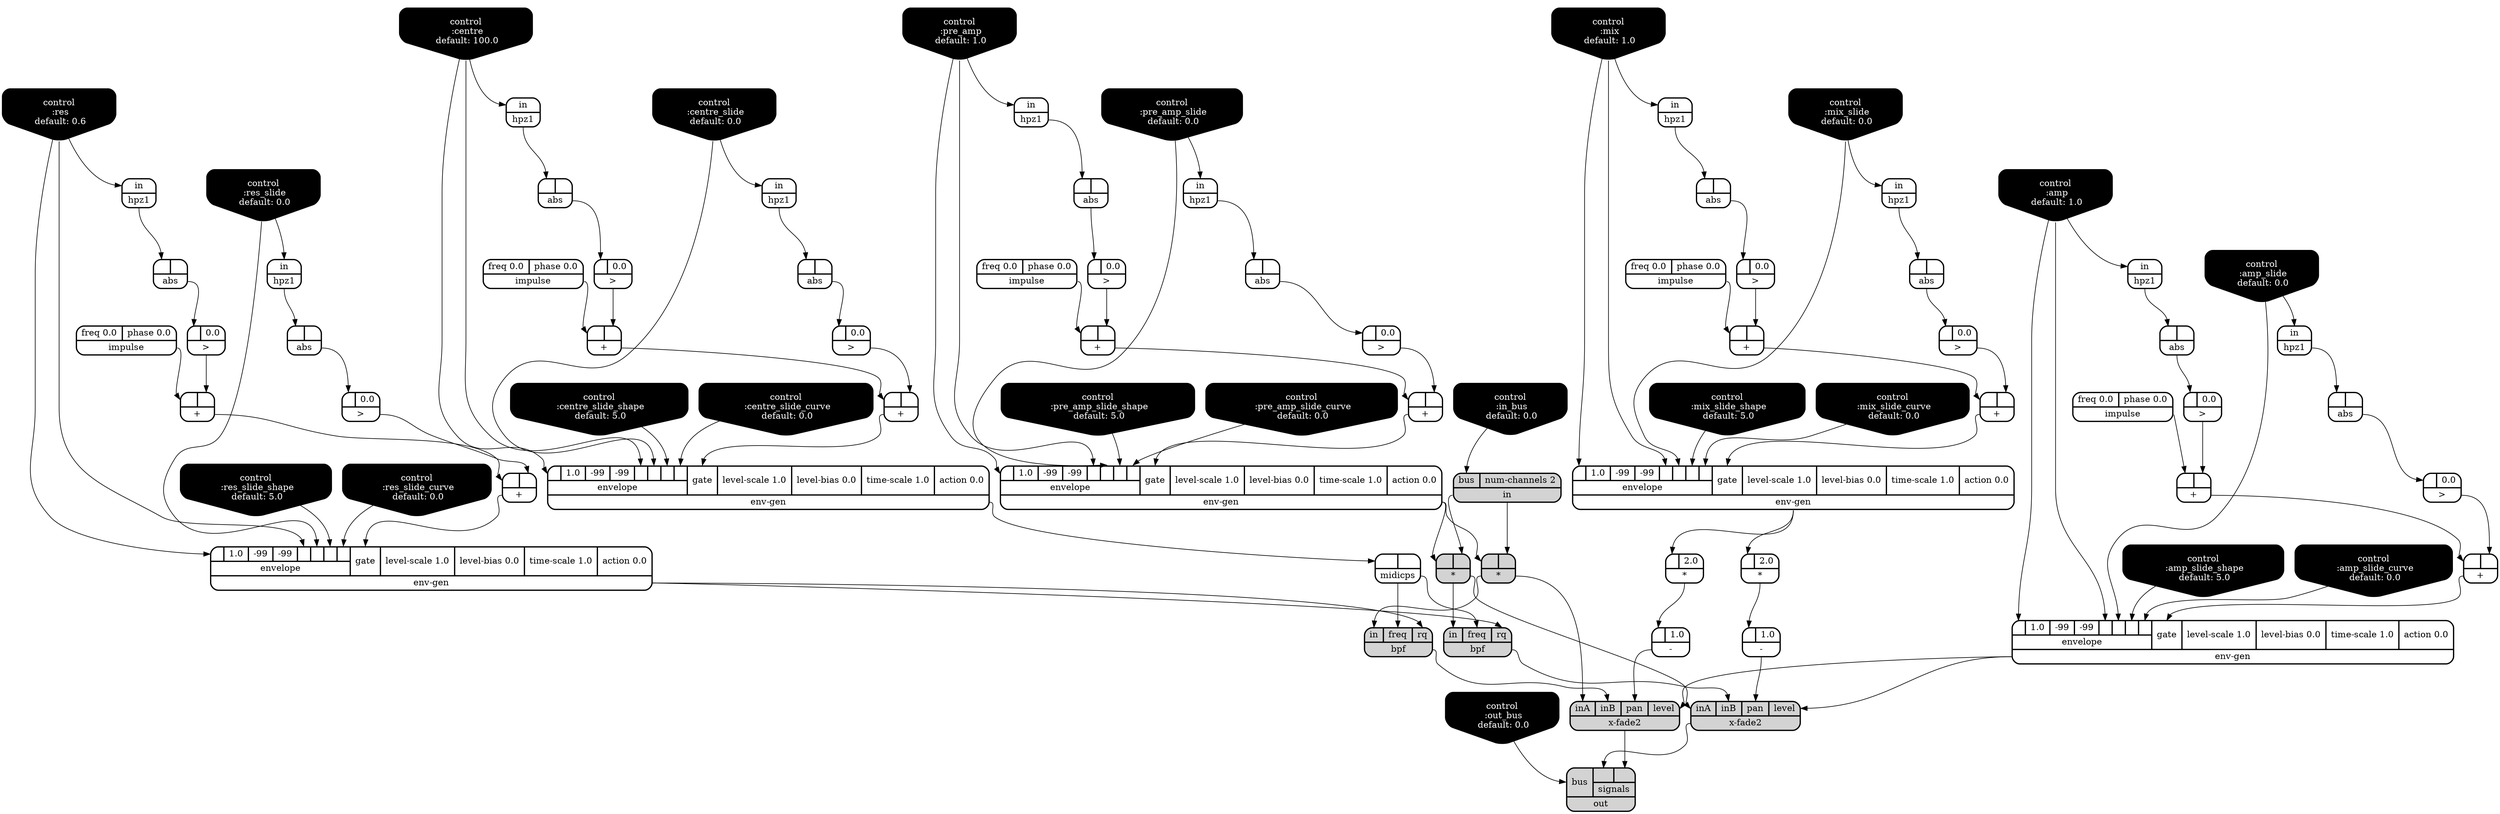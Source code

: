 digraph synthdef {
58 [label = "{{ <a> |<b> } |<__UG_NAME__>* }" style="filled, bold, rounded"  shape=record rankdir=LR];
66 [label = "{{ <a> |<b> 2.0} |<__UG_NAME__>* }" style="bold, rounded" shape=record rankdir=LR];
67 [label = "{{ <a> |<b> } |<__UG_NAME__>* }" style="filled, bold, rounded"  shape=record rankdir=LR];
80 [label = "{{ <a> |<b> 2.0} |<__UG_NAME__>* }" style="bold, rounded" shape=record rankdir=LR];
28 [label = "{{ <a> |<b> } |<__UG_NAME__>+ }" style="bold, rounded" shape=record rankdir=LR];
32 [label = "{{ <a> |<b> } |<__UG_NAME__>+ }" style="bold, rounded" shape=record rankdir=LR];
40 [label = "{{ <a> |<b> } |<__UG_NAME__>+ }" style="bold, rounded" shape=record rankdir=LR];
44 [label = "{{ <a> |<b> } |<__UG_NAME__>+ }" style="bold, rounded" shape=record rankdir=LR];
51 [label = "{{ <a> |<b> } |<__UG_NAME__>+ }" style="bold, rounded" shape=record rankdir=LR];
55 [label = "{{ <a> |<b> } |<__UG_NAME__>+ }" style="bold, rounded" shape=record rankdir=LR];
60 [label = "{{ <a> |<b> } |<__UG_NAME__>+ }" style="bold, rounded" shape=record rankdir=LR];
64 [label = "{{ <a> |<b> } |<__UG_NAME__>+ }" style="bold, rounded" shape=record rankdir=LR];
71 [label = "{{ <a> |<b> } |<__UG_NAME__>+ }" style="bold, rounded" shape=record rankdir=LR];
73 [label = "{{ <a> |<b> } |<__UG_NAME__>+ }" style="bold, rounded" shape=record rankdir=LR];
77 [label = "{{ <a> |<b> 1.0} |<__UG_NAME__>- }" style="bold, rounded" shape=record rankdir=LR];
81 [label = "{{ <a> |<b> 1.0} |<__UG_NAME__>- }" style="bold, rounded" shape=record rankdir=LR];
27 [label = "{{ <a> |<b> 0.0} |<__UG_NAME__>\> }" style="bold, rounded" shape=record rankdir=LR];
31 [label = "{{ <a> |<b> 0.0} |<__UG_NAME__>\> }" style="bold, rounded" shape=record rankdir=LR];
35 [label = "{{ <a> |<b> 0.0} |<__UG_NAME__>\> }" style="bold, rounded" shape=record rankdir=LR];
39 [label = "{{ <a> |<b> 0.0} |<__UG_NAME__>\> }" style="bold, rounded" shape=record rankdir=LR];
43 [label = "{{ <a> |<b> 0.0} |<__UG_NAME__>\> }" style="bold, rounded" shape=record rankdir=LR];
50 [label = "{{ <a> |<b> 0.0} |<__UG_NAME__>\> }" style="bold, rounded" shape=record rankdir=LR];
54 [label = "{{ <a> |<b> 0.0} |<__UG_NAME__>\> }" style="bold, rounded" shape=record rankdir=LR];
63 [label = "{{ <a> |<b> 0.0} |<__UG_NAME__>\> }" style="bold, rounded" shape=record rankdir=LR];
70 [label = "{{ <a> |<b> 0.0} |<__UG_NAME__>\> }" style="bold, rounded" shape=record rankdir=LR];
72 [label = "{{ <a> |<b> 0.0} |<__UG_NAME__>\> }" style="bold, rounded" shape=record rankdir=LR];
23 [label = "{{ <a> |<b> } |<__UG_NAME__>abs }" style="bold, rounded" shape=record rankdir=LR];
26 [label = "{{ <a> |<b> } |<__UG_NAME__>abs }" style="bold, rounded" shape=record rankdir=LR];
30 [label = "{{ <a> |<b> } |<__UG_NAME__>abs }" style="bold, rounded" shape=record rankdir=LR];
34 [label = "{{ <a> |<b> } |<__UG_NAME__>abs }" style="bold, rounded" shape=record rankdir=LR];
38 [label = "{{ <a> |<b> } |<__UG_NAME__>abs }" style="bold, rounded" shape=record rankdir=LR];
42 [label = "{{ <a> |<b> } |<__UG_NAME__>abs }" style="bold, rounded" shape=record rankdir=LR];
49 [label = "{{ <a> |<b> } |<__UG_NAME__>abs }" style="bold, rounded" shape=record rankdir=LR];
53 [label = "{{ <a> |<b> } |<__UG_NAME__>abs }" style="bold, rounded" shape=record rankdir=LR];
62 [label = "{{ <a> |<b> } |<__UG_NAME__>abs }" style="bold, rounded" shape=record rankdir=LR];
69 [label = "{{ <a> |<b> } |<__UG_NAME__>abs }" style="bold, rounded" shape=record rankdir=LR];
76 [label = "{{ <in> in|<freq> freq|<rq> rq} |<__UG_NAME__>bpf }" style="filled, bold, rounded"  shape=record rankdir=LR];
82 [label = "{{ <in> in|<freq> freq|<rq> rq} |<__UG_NAME__>bpf }" style="filled, bold, rounded"  shape=record rankdir=LR];
0 [label = "control
 :amp
 default: 1.0" shape=invhouse style="rounded, filled, bold" fillcolor=black fontcolor=white ]; 
1 [label = "control
 :amp_slide
 default: 0.0" shape=invhouse style="rounded, filled, bold" fillcolor=black fontcolor=white ]; 
2 [label = "control
 :amp_slide_shape
 default: 5.0" shape=invhouse style="rounded, filled, bold" fillcolor=black fontcolor=white ]; 
3 [label = "control
 :amp_slide_curve
 default: 0.0" shape=invhouse style="rounded, filled, bold" fillcolor=black fontcolor=white ]; 
4 [label = "control
 :mix
 default: 1.0" shape=invhouse style="rounded, filled, bold" fillcolor=black fontcolor=white ]; 
5 [label = "control
 :mix_slide
 default: 0.0" shape=invhouse style="rounded, filled, bold" fillcolor=black fontcolor=white ]; 
6 [label = "control
 :mix_slide_shape
 default: 5.0" shape=invhouse style="rounded, filled, bold" fillcolor=black fontcolor=white ]; 
7 [label = "control
 :mix_slide_curve
 default: 0.0" shape=invhouse style="rounded, filled, bold" fillcolor=black fontcolor=white ]; 
8 [label = "control
 :pre_amp
 default: 1.0" shape=invhouse style="rounded, filled, bold" fillcolor=black fontcolor=white ]; 
9 [label = "control
 :pre_amp_slide
 default: 0.0" shape=invhouse style="rounded, filled, bold" fillcolor=black fontcolor=white ]; 
10 [label = "control
 :pre_amp_slide_shape
 default: 5.0" shape=invhouse style="rounded, filled, bold" fillcolor=black fontcolor=white ]; 
11 [label = "control
 :pre_amp_slide_curve
 default: 0.0" shape=invhouse style="rounded, filled, bold" fillcolor=black fontcolor=white ]; 
12 [label = "control
 :centre
 default: 100.0" shape=invhouse style="rounded, filled, bold" fillcolor=black fontcolor=white ]; 
13 [label = "control
 :centre_slide
 default: 0.0" shape=invhouse style="rounded, filled, bold" fillcolor=black fontcolor=white ]; 
14 [label = "control
 :centre_slide_shape
 default: 5.0" shape=invhouse style="rounded, filled, bold" fillcolor=black fontcolor=white ]; 
15 [label = "control
 :centre_slide_curve
 default: 0.0" shape=invhouse style="rounded, filled, bold" fillcolor=black fontcolor=white ]; 
16 [label = "control
 :res
 default: 0.6" shape=invhouse style="rounded, filled, bold" fillcolor=black fontcolor=white ]; 
17 [label = "control
 :res_slide
 default: 0.0" shape=invhouse style="rounded, filled, bold" fillcolor=black fontcolor=white ]; 
18 [label = "control
 :res_slide_shape
 default: 5.0" shape=invhouse style="rounded, filled, bold" fillcolor=black fontcolor=white ]; 
19 [label = "control
 :res_slide_curve
 default: 0.0" shape=invhouse style="rounded, filled, bold" fillcolor=black fontcolor=white ]; 
20 [label = "control
 :in_bus
 default: 0.0" shape=invhouse style="rounded, filled, bold" fillcolor=black fontcolor=white ]; 
21 [label = "control
 :out_bus
 default: 0.0" shape=invhouse style="rounded, filled, bold" fillcolor=black fontcolor=white ]; 
45 [label = "{{ {{<envelope___control___0>|1.0|-99|-99|<envelope___control___4>|<envelope___control___5>|<envelope___control___6>|<envelope___control___7>}|envelope}|<gate> gate|<level____scale> level-scale 1.0|<level____bias> level-bias 0.0|<time____scale> time-scale 1.0|<action> action 0.0} |<__UG_NAME__>env-gen }" style="bold, rounded" shape=record rankdir=LR];
56 [label = "{{ {{<envelope___control___0>|1.0|-99|-99|<envelope___control___4>|<envelope___control___5>|<envelope___control___6>|<envelope___control___7>}|envelope}|<gate> gate|<level____scale> level-scale 1.0|<level____bias> level-bias 0.0|<time____scale> time-scale 1.0|<action> action 0.0} |<__UG_NAME__>env-gen }" style="bold, rounded" shape=record rankdir=LR];
65 [label = "{{ {{<envelope___control___0>|1.0|-99|-99|<envelope___control___4>|<envelope___control___5>|<envelope___control___6>|<envelope___control___7>}|envelope}|<gate> gate|<level____scale> level-scale 1.0|<level____bias> level-bias 0.0|<time____scale> time-scale 1.0|<action> action 0.0} |<__UG_NAME__>env-gen }" style="bold, rounded" shape=record rankdir=LR];
74 [label = "{{ {{<envelope___control___0>|1.0|-99|-99|<envelope___control___4>|<envelope___control___5>|<envelope___control___6>|<envelope___control___7>}|envelope}|<gate> gate|<level____scale> level-scale 1.0|<level____bias> level-bias 0.0|<time____scale> time-scale 1.0|<action> action 0.0} |<__UG_NAME__>env-gen }" style="bold, rounded" shape=record rankdir=LR];
78 [label = "{{ {{<envelope___control___0>|1.0|-99|-99|<envelope___control___4>|<envelope___control___5>|<envelope___control___6>|<envelope___control___7>}|envelope}|<gate> gate|<level____scale> level-scale 1.0|<level____bias> level-bias 0.0|<time____scale> time-scale 1.0|<action> action 0.0} |<__UG_NAME__>env-gen }" style="bold, rounded" shape=record rankdir=LR];
22 [label = "{{ <in> in} |<__UG_NAME__>hpz1 }" style="bold, rounded" shape=record rankdir=LR];
25 [label = "{{ <in> in} |<__UG_NAME__>hpz1 }" style="bold, rounded" shape=record rankdir=LR];
29 [label = "{{ <in> in} |<__UG_NAME__>hpz1 }" style="bold, rounded" shape=record rankdir=LR];
33 [label = "{{ <in> in} |<__UG_NAME__>hpz1 }" style="bold, rounded" shape=record rankdir=LR];
37 [label = "{{ <in> in} |<__UG_NAME__>hpz1 }" style="bold, rounded" shape=record rankdir=LR];
41 [label = "{{ <in> in} |<__UG_NAME__>hpz1 }" style="bold, rounded" shape=record rankdir=LR];
46 [label = "{{ <in> in} |<__UG_NAME__>hpz1 }" style="bold, rounded" shape=record rankdir=LR];
48 [label = "{{ <in> in} |<__UG_NAME__>hpz1 }" style="bold, rounded" shape=record rankdir=LR];
52 [label = "{{ <in> in} |<__UG_NAME__>hpz1 }" style="bold, rounded" shape=record rankdir=LR];
61 [label = "{{ <in> in} |<__UG_NAME__>hpz1 }" style="bold, rounded" shape=record rankdir=LR];
24 [label = "{{ <freq> freq 0.0|<phase> phase 0.0} |<__UG_NAME__>impulse }" style="bold, rounded" shape=record rankdir=LR];
36 [label = "{{ <freq> freq 0.0|<phase> phase 0.0} |<__UG_NAME__>impulse }" style="bold, rounded" shape=record rankdir=LR];
47 [label = "{{ <freq> freq 0.0|<phase> phase 0.0} |<__UG_NAME__>impulse }" style="bold, rounded" shape=record rankdir=LR];
59 [label = "{{ <freq> freq 0.0|<phase> phase 0.0} |<__UG_NAME__>impulse }" style="bold, rounded" shape=record rankdir=LR];
68 [label = "{{ <freq> freq 0.0|<phase> phase 0.0} |<__UG_NAME__>impulse }" style="bold, rounded" shape=record rankdir=LR];
57 [label = "{{ <bus> bus|<num____channels> num-channels 2} |<__UG_NAME__>in }" style="filled, bold, rounded"  shape=record rankdir=LR];
75 [label = "{{ <a> |<b> } |<__UG_NAME__>midicps }" style="bold, rounded" shape=record rankdir=LR];
84 [label = "{{ <bus> bus|{{<signals___x____fade2___0>|<signals___x____fade2___1>}|signals}} |<__UG_NAME__>out }" style="filled, bold, rounded"  shape=record rankdir=LR];
79 [label = "{{ <ina> inA|<inb> inB|<pan> pan|<level> level} |<__UG_NAME__>x-fade2 }" style="filled, bold, rounded"  shape=record rankdir=LR];
83 [label = "{{ <ina> inA|<inb> inB|<pan> pan|<level> level} |<__UG_NAME__>x-fade2 }" style="filled, bold, rounded"  shape=record rankdir=LR];

57:__UG_NAME__ -> 58:b ;
56:__UG_NAME__ -> 58:a ;
65:__UG_NAME__ -> 66:a ;
57:__UG_NAME__ -> 67:b ;
56:__UG_NAME__ -> 67:a ;
65:__UG_NAME__ -> 80:a ;
27:__UG_NAME__ -> 28:b ;
24:__UG_NAME__ -> 28:a ;
31:__UG_NAME__ -> 32:b ;
28:__UG_NAME__ -> 32:a ;
39:__UG_NAME__ -> 40:b ;
36:__UG_NAME__ -> 40:a ;
43:__UG_NAME__ -> 44:b ;
40:__UG_NAME__ -> 44:a ;
50:__UG_NAME__ -> 51:b ;
47:__UG_NAME__ -> 51:a ;
54:__UG_NAME__ -> 55:b ;
51:__UG_NAME__ -> 55:a ;
35:__UG_NAME__ -> 60:b ;
59:__UG_NAME__ -> 60:a ;
63:__UG_NAME__ -> 64:b ;
60:__UG_NAME__ -> 64:a ;
70:__UG_NAME__ -> 71:b ;
68:__UG_NAME__ -> 71:a ;
72:__UG_NAME__ -> 73:b ;
71:__UG_NAME__ -> 73:a ;
66:__UG_NAME__ -> 77:a ;
80:__UG_NAME__ -> 81:a ;
26:__UG_NAME__ -> 27:a ;
30:__UG_NAME__ -> 31:a ;
34:__UG_NAME__ -> 35:a ;
38:__UG_NAME__ -> 39:a ;
42:__UG_NAME__ -> 43:a ;
49:__UG_NAME__ -> 50:a ;
53:__UG_NAME__ -> 54:a ;
62:__UG_NAME__ -> 63:a ;
69:__UG_NAME__ -> 70:a ;
23:__UG_NAME__ -> 72:a ;
22:__UG_NAME__ -> 23:a ;
25:__UG_NAME__ -> 26:a ;
29:__UG_NAME__ -> 30:a ;
33:__UG_NAME__ -> 34:a ;
37:__UG_NAME__ -> 38:a ;
41:__UG_NAME__ -> 42:a ;
48:__UG_NAME__ -> 49:a ;
52:__UG_NAME__ -> 53:a ;
61:__UG_NAME__ -> 62:a ;
46:__UG_NAME__ -> 69:a ;
45:__UG_NAME__ -> 76:rq ;
75:__UG_NAME__ -> 76:freq ;
67:__UG_NAME__ -> 76:in ;
45:__UG_NAME__ -> 82:rq ;
75:__UG_NAME__ -> 82:freq ;
58:__UG_NAME__ -> 82:in ;
44:__UG_NAME__ -> 45:gate ;
16:__UG_NAME__ -> 45:envelope___control___0 ;
16:__UG_NAME__ -> 45:envelope___control___4 ;
17:__UG_NAME__ -> 45:envelope___control___5 ;
18:__UG_NAME__ -> 45:envelope___control___6 ;
19:__UG_NAME__ -> 45:envelope___control___7 ;
55:__UG_NAME__ -> 56:gate ;
8:__UG_NAME__ -> 56:envelope___control___0 ;
8:__UG_NAME__ -> 56:envelope___control___4 ;
9:__UG_NAME__ -> 56:envelope___control___5 ;
10:__UG_NAME__ -> 56:envelope___control___6 ;
11:__UG_NAME__ -> 56:envelope___control___7 ;
64:__UG_NAME__ -> 65:gate ;
4:__UG_NAME__ -> 65:envelope___control___0 ;
4:__UG_NAME__ -> 65:envelope___control___4 ;
5:__UG_NAME__ -> 65:envelope___control___5 ;
6:__UG_NAME__ -> 65:envelope___control___6 ;
7:__UG_NAME__ -> 65:envelope___control___7 ;
73:__UG_NAME__ -> 74:gate ;
12:__UG_NAME__ -> 74:envelope___control___0 ;
12:__UG_NAME__ -> 74:envelope___control___4 ;
13:__UG_NAME__ -> 74:envelope___control___5 ;
14:__UG_NAME__ -> 74:envelope___control___6 ;
15:__UG_NAME__ -> 74:envelope___control___7 ;
32:__UG_NAME__ -> 78:gate ;
0:__UG_NAME__ -> 78:envelope___control___0 ;
0:__UG_NAME__ -> 78:envelope___control___4 ;
1:__UG_NAME__ -> 78:envelope___control___5 ;
2:__UG_NAME__ -> 78:envelope___control___6 ;
3:__UG_NAME__ -> 78:envelope___control___7 ;
13:__UG_NAME__ -> 22:in ;
0:__UG_NAME__ -> 25:in ;
1:__UG_NAME__ -> 29:in ;
4:__UG_NAME__ -> 33:in ;
16:__UG_NAME__ -> 37:in ;
17:__UG_NAME__ -> 41:in ;
12:__UG_NAME__ -> 46:in ;
8:__UG_NAME__ -> 48:in ;
9:__UG_NAME__ -> 52:in ;
5:__UG_NAME__ -> 61:in ;
20:__UG_NAME__ -> 57:bus ;
74:__UG_NAME__ -> 75:a ;
83:__UG_NAME__ -> 84:signals___x____fade2___0 ;
79:__UG_NAME__ -> 84:signals___x____fade2___1 ;
21:__UG_NAME__ -> 84:bus ;
78:__UG_NAME__ -> 79:level ;
77:__UG_NAME__ -> 79:pan ;
76:__UG_NAME__ -> 79:inb ;
67:__UG_NAME__ -> 79:ina ;
78:__UG_NAME__ -> 83:level ;
81:__UG_NAME__ -> 83:pan ;
82:__UG_NAME__ -> 83:inb ;
58:__UG_NAME__ -> 83:ina ;

}